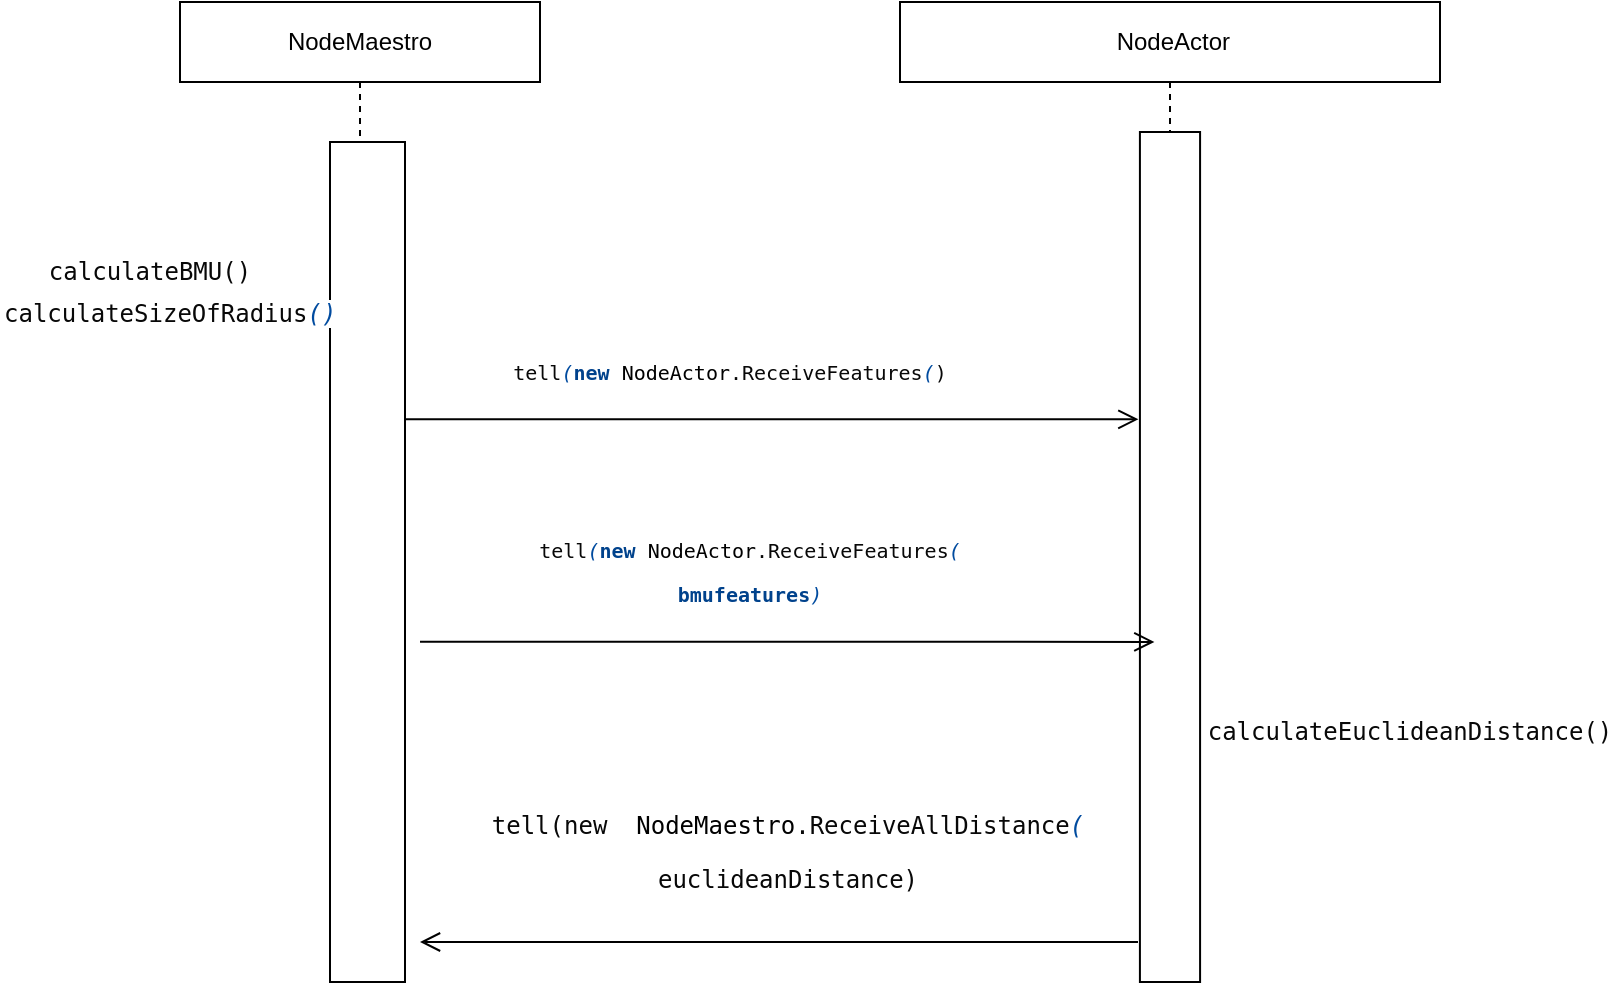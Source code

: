 <mxfile version="15.8.9" type="github">
  <diagram id="kgx4clCe2iQRf7dcnx9X" name="Page-1">
    <mxGraphModel dx="1038" dy="537" grid="1" gridSize="10" guides="1" tooltips="1" connect="1" arrows="1" fold="1" page="1" pageScale="1" pageWidth="827" pageHeight="1169" math="0" shadow="0">
      <root>
        <mxCell id="0" />
        <mxCell id="1" parent="0" />
        <mxCell id="B1zWNN1JKAn-6X6YhLuU-1" value="NodeMaestro" style="shape=umlLifeline;perimeter=lifelinePerimeter;whiteSpace=wrap;html=1;container=1;collapsible=0;recursiveResize=0;outlineConnect=0;" vertex="1" parent="1">
          <mxGeometry x="110" y="100" width="180" height="490" as="geometry" />
        </mxCell>
        <mxCell id="B1zWNN1JKAn-6X6YhLuU-2" value="" style="rounded=0;whiteSpace=wrap;html=1;" vertex="1" parent="B1zWNN1JKAn-6X6YhLuU-1">
          <mxGeometry x="75" y="70" width="37.5" height="420" as="geometry" />
        </mxCell>
        <mxCell id="B1zWNN1JKAn-6X6YhLuU-3" value="&lt;pre style=&quot;background-color: #ffffff ; color: #080808 ; font-family: &amp;#34;droid sans mono dotted&amp;#34; , monospace ; font-size: 10 5pt&quot;&gt;calculateSizeOfRadius&lt;span style=&quot;color: #004b9f ; font-style: italic&quot;&gt;()&lt;/span&gt;&lt;/pre&gt;" style="text;whiteSpace=wrap;html=1;" vertex="1" parent="B1zWNN1JKAn-6X6YhLuU-1">
          <mxGeometry x="-90" y="130" width="180" height="50" as="geometry" />
        </mxCell>
        <mxCell id="B1zWNN1JKAn-6X6YhLuU-4" value="&amp;nbsp;NodeActor" style="shape=umlLifeline;perimeter=lifelinePerimeter;whiteSpace=wrap;html=1;container=1;collapsible=0;recursiveResize=0;outlineConnect=0;" vertex="1" parent="1">
          <mxGeometry x="470" y="100" width="270" height="490" as="geometry" />
        </mxCell>
        <mxCell id="B1zWNN1JKAn-6X6YhLuU-5" value="" style="rounded=0;whiteSpace=wrap;html=1;" vertex="1" parent="B1zWNN1JKAn-6X6YhLuU-4">
          <mxGeometry x="119.96" y="65" width="30.08" height="425" as="geometry" />
        </mxCell>
        <mxCell id="B1zWNN1JKAn-6X6YhLuU-6" value="&lt;pre style=&quot;background-color: #ffffff ; color: #080808 ; font-family: &amp;#34;jetbrains mono&amp;#34; , monospace ; font-size: 9 8pt&quot;&gt;calculateEuclideanDistance()&lt;/pre&gt;" style="text;html=1;strokeColor=none;fillColor=none;align=center;verticalAlign=middle;whiteSpace=wrap;rounded=0;" vertex="1" parent="B1zWNN1JKAn-6X6YhLuU-4">
          <mxGeometry x="210" y="350" width="90" height="30" as="geometry" />
        </mxCell>
        <mxCell id="B1zWNN1JKAn-6X6YhLuU-7" value="" style="edgeStyle=orthogonalEdgeStyle;html=1;verticalAlign=bottom;endArrow=open;endSize=8;strokeColor=#000000;rounded=0;entryX=-0.025;entryY=0.338;entryDx=0;entryDy=0;entryPerimeter=0;exitX=0.987;exitY=0.33;exitDx=0;exitDy=0;exitPerimeter=0;" edge="1" parent="B1zWNN1JKAn-6X6YhLuU-4">
          <mxGeometry relative="1" as="geometry">
            <mxPoint x="127.198" y="319.95" as="targetPoint" />
            <mxPoint x="-239.997" y="319.9" as="sourcePoint" />
            <Array as="points">
              <mxPoint x="30" y="320" />
              <mxPoint x="30" y="320" />
            </Array>
          </mxGeometry>
        </mxCell>
        <mxCell id="B1zWNN1JKAn-6X6YhLuU-8" value="" style="edgeStyle=orthogonalEdgeStyle;html=1;verticalAlign=bottom;endArrow=open;endSize=8;strokeColor=#000000;rounded=0;entryX=-0.025;entryY=0.338;entryDx=0;entryDy=0;entryPerimeter=0;exitX=0.987;exitY=0.33;exitDx=0;exitDy=0;exitPerimeter=0;" edge="1" parent="1" source="B1zWNN1JKAn-6X6YhLuU-2" target="B1zWNN1JKAn-6X6YhLuU-5">
          <mxGeometry relative="1" as="geometry">
            <mxPoint x="570" y="310" as="targetPoint" />
            <mxPoint x="230" y="310" as="sourcePoint" />
            <Array as="points" />
          </mxGeometry>
        </mxCell>
        <mxCell id="B1zWNN1JKAn-6X6YhLuU-9" style="edgeStyle=orthogonalEdgeStyle;rounded=0;orthogonalLoop=1;jettySize=auto;html=1;exitX=0.5;exitY=1;exitDx=0;exitDy=0;fontSize=10;" edge="1" parent="1">
          <mxGeometry relative="1" as="geometry">
            <mxPoint x="385" y="585" as="sourcePoint" />
            <mxPoint x="385" y="585" as="targetPoint" />
          </mxGeometry>
        </mxCell>
        <mxCell id="B1zWNN1JKAn-6X6YhLuU-10" value="&lt;pre style=&quot;background-color: rgb(255 , 255 , 255) ; color: rgb(8 , 8 , 8) ; font-family: &amp;#34;droid sans mono dotted&amp;#34; , monospace ; font-size: 10px&quot;&gt;tell&lt;span style=&quot;color: #004b9f ; font-style: italic&quot;&gt;(&lt;/span&gt;&lt;span style=&quot;color: #00428c ; font-weight: bold&quot;&gt;new &lt;/span&gt;&lt;span style=&quot;color: #000000&quot;&gt;NodeActor&lt;/span&gt;.ReceiveFeatures&lt;span style=&quot;color: #004b9f ; font-style: italic&quot;&gt;(&lt;/span&gt;)&lt;/pre&gt;" style="text;html=1;strokeColor=none;fillColor=none;align=center;verticalAlign=middle;whiteSpace=wrap;rounded=0;" vertex="1" parent="1">
          <mxGeometry x="100" y="270" width="570" height="30" as="geometry" />
        </mxCell>
        <mxCell id="B1zWNN1JKAn-6X6YhLuU-11" value="&lt;pre style=&quot;background-color: #ffffff ; color: #080808 ; font-family: &amp;#34;jetbrains mono&amp;#34; , monospace ; font-size: 9 8pt&quot;&gt;calculateBMU()&lt;/pre&gt;" style="text;html=1;strokeColor=none;fillColor=none;align=center;verticalAlign=middle;whiteSpace=wrap;rounded=0;" vertex="1" parent="1">
          <mxGeometry x="50" y="220" width="90" height="30" as="geometry" />
        </mxCell>
        <mxCell id="B1zWNN1JKAn-6X6YhLuU-12" value="&lt;pre style=&quot;background-color: rgb(255 , 255 , 255) ; color: rgb(8 , 8 , 8) ; font-family: &amp;#34;droid sans mono dotted&amp;#34; , monospace ; font-size: 10px&quot;&gt;tell&lt;span style=&quot;color: #004b9f ; font-style: italic&quot;&gt;(&lt;/span&gt;&lt;span style=&quot;color: #00428c ; font-weight: bold&quot;&gt;new &lt;/span&gt;&lt;span style=&quot;color: #000000&quot;&gt;NodeActor&lt;/span&gt;.ReceiveFeatures&lt;span style=&quot;color: #004b9f ; font-style: italic&quot;&gt;(&lt;/span&gt;&lt;/pre&gt;&lt;pre style=&quot;background-color: rgb(255 , 255 , 255) ; font-family: &amp;#34;droid sans mono dotted&amp;#34; , monospace ; font-size: 10px&quot;&gt;&lt;font color=&quot;#00428c&quot;&gt;&lt;b&gt;bmufeatures&lt;/b&gt;&lt;/font&gt;&lt;span style=&quot;color: rgb(8 , 8 , 8)&quot;&gt;&lt;span style=&quot;color: #004b9f ; font-style: italic&quot;&gt;)&lt;/span&gt;&lt;/span&gt;&lt;/pre&gt;" style="text;html=1;strokeColor=none;fillColor=none;align=center;verticalAlign=middle;whiteSpace=wrap;rounded=0;" vertex="1" parent="1">
          <mxGeometry x="110" y="370" width="570" height="30" as="geometry" />
        </mxCell>
        <mxCell id="B1zWNN1JKAn-6X6YhLuU-13" value="" style="edgeStyle=orthogonalEdgeStyle;html=1;verticalAlign=bottom;endArrow=open;endSize=8;strokeColor=#000000;rounded=0;entryX=1.196;entryY=0.574;entryDx=0;entryDy=0;entryPerimeter=0;" edge="1" parent="1">
          <mxGeometry relative="1" as="geometry">
            <mxPoint x="230" y="570" as="targetPoint" />
            <mxPoint x="589" y="570" as="sourcePoint" />
            <Array as="points">
              <mxPoint x="580" y="570" />
              <mxPoint x="580" y="570" />
            </Array>
          </mxGeometry>
        </mxCell>
        <mxCell id="B1zWNN1JKAn-6X6YhLuU-14" value="&lt;pre style=&quot;background-color: #ffffff ; color: #080808 ; font-family: &amp;#34;jetbrains mono&amp;#34; , monospace ; font-size: 9 8pt&quot;&gt;tell(&lt;span style=&quot;white-space: normal&quot;&gt;new&amp;nbsp;&amp;nbsp;&lt;/span&gt;&lt;span style=&quot;white-space: normal ; font-family: &amp;#34;droid sans mono dotted&amp;#34; , monospace ; color: rgb(0 , 0 , 0)&quot;&gt;NodeMaestro&lt;/span&gt;&lt;span style=&quot;white-space: normal ; font-family: &amp;#34;droid sans mono dotted&amp;#34; , monospace&quot;&gt;.ReceiveAllDistance&lt;/span&gt;&lt;span style=&quot;white-space: normal ; font-family: &amp;#34;droid sans mono dotted&amp;#34; , monospace ; color: rgb(0 , 75 , 159) ; font-style: italic&quot;&gt;(&lt;/span&gt;&lt;/pre&gt;&lt;pre style=&quot;background-color: #ffffff ; color: #080808 ; font-family: &amp;#34;jetbrains mono&amp;#34; , monospace ; font-size: 9 8pt&quot;&gt;&lt;span style=&quot;white-space: normal ; font-family: &amp;#34;droid sans mono dotted&amp;#34; , monospace&quot;&gt;euclideanDistance&lt;/span&gt;&lt;span style=&quot;white-space: normal&quot;&gt;)&lt;/span&gt;&lt;/pre&gt;" style="text;html=1;strokeColor=none;fillColor=none;align=center;verticalAlign=middle;whiteSpace=wrap;rounded=0;" vertex="1" parent="1">
          <mxGeometry x="284" y="510" width="260" height="30" as="geometry" />
        </mxCell>
      </root>
    </mxGraphModel>
  </diagram>
</mxfile>
